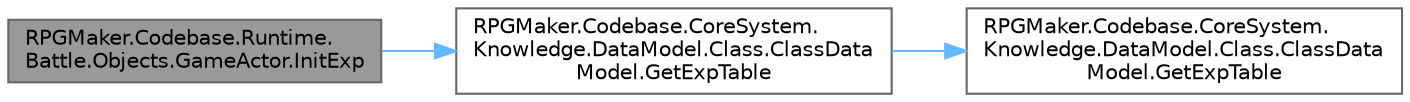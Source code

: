 digraph "RPGMaker.Codebase.Runtime.Battle.Objects.GameActor.InitExp"
{
 // LATEX_PDF_SIZE
  bgcolor="transparent";
  edge [fontname=Helvetica,fontsize=10,labelfontname=Helvetica,labelfontsize=10];
  node [fontname=Helvetica,fontsize=10,shape=box,height=0.2,width=0.4];
  rankdir="LR";
  Node1 [id="Node000001",label="RPGMaker.Codebase.Runtime.\lBattle.Objects.GameActor.InitExp",height=0.2,width=0.4,color="gray40", fillcolor="grey60", style="filled", fontcolor="black",tooltip="[経験値]を初期化"];
  Node1 -> Node2 [id="edge1_Node000001_Node000002",color="steelblue1",style="solid",tooltip=" "];
  Node2 [id="Node000002",label="RPGMaker.Codebase.CoreSystem.\lKnowledge.DataModel.Class.ClassData\lModel.GetExpTable",height=0.2,width=0.4,color="grey40", fillcolor="white", style="filled",URL="$df/d3c/class_r_p_g_maker_1_1_codebase_1_1_core_system_1_1_knowledge_1_1_data_model_1_1_class_1_1_class_data_model.html#aba109ee5d1159842d6a5fc72ad14881b",tooltip="😁 経験値テーブル取得"];
  Node2 -> Node3 [id="edge2_Node000002_Node000003",color="steelblue1",style="solid",tooltip=" "];
  Node3 [id="Node000003",label="RPGMaker.Codebase.CoreSystem.\lKnowledge.DataModel.Class.ClassData\lModel.GetExpTable",height=0.2,width=0.4,color="grey40", fillcolor="white", style="filled",URL="$df/d3c/class_r_p_g_maker_1_1_codebase_1_1_core_system_1_1_knowledge_1_1_data_model_1_1_class_1_1_class_data_model.html#a5b37cd0b12c6cd95b5dfbc7dd9ecaac5",tooltip="経験値テーブル取得"];
}
